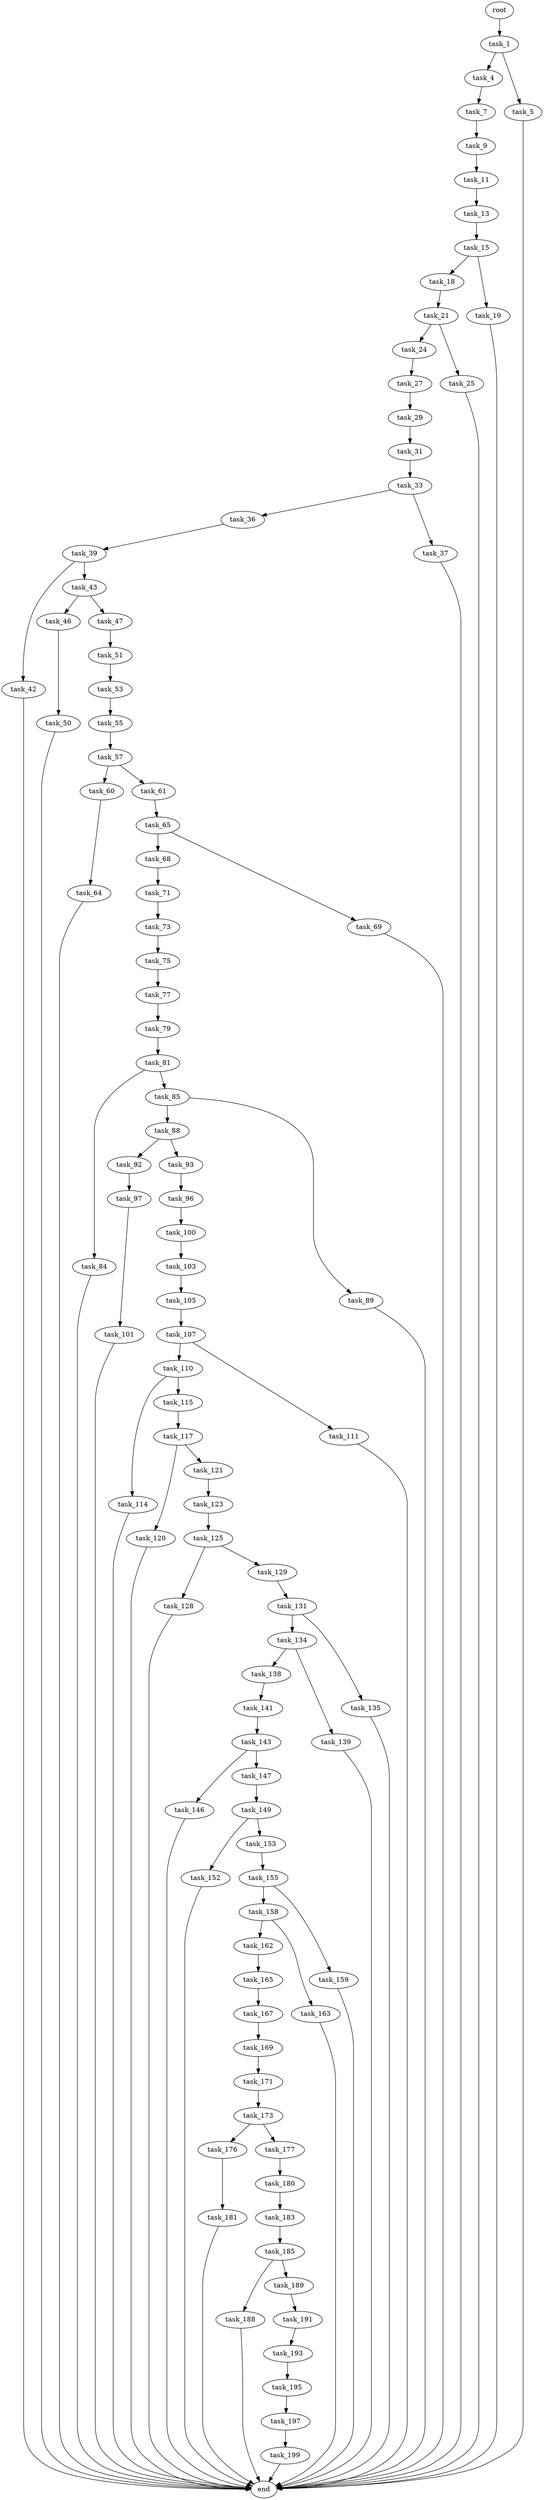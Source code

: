 digraph G {
  root [size="0.000000"];
  task_1 [size="549755813888.000000"];
  task_4 [size="231928233984.000000"];
  task_5 [size="549755813888.000000"];
  task_7 [size="5190411242.000000"];
  end [size="0.000000"];
  task_9 [size="782757789696.000000"];
  task_11 [size="231928233984.000000"];
  task_13 [size="782757789696.000000"];
  task_15 [size="68719476736.000000"];
  task_18 [size="28628669479.000000"];
  task_19 [size="1021472550601.000000"];
  task_21 [size="31457004338.000000"];
  task_24 [size="1073741824000.000000"];
  task_25 [size="368293445632.000000"];
  task_27 [size="1118172726.000000"];
  task_29 [size="180709123452.000000"];
  task_31 [size="368293445632.000000"];
  task_33 [size="406108712.000000"];
  task_36 [size="68719476736.000000"];
  task_37 [size="5387070141.000000"];
  task_39 [size="88141164592.000000"];
  task_42 [size="223680906520.000000"];
  task_43 [size="549755813888.000000"];
  task_46 [size="42634473867.000000"];
  task_47 [size="190131411850.000000"];
  task_50 [size="307994172925.000000"];
  task_51 [size="549755813888.000000"];
  task_53 [size="4184542910.000000"];
  task_55 [size="1121186101734.000000"];
  task_57 [size="68719476736.000000"];
  task_60 [size="368293445632.000000"];
  task_61 [size="165677987688.000000"];
  task_64 [size="5763220222.000000"];
  task_65 [size="368293445632.000000"];
  task_68 [size="169245828128.000000"];
  task_69 [size="28721408697.000000"];
  task_71 [size="12012407142.000000"];
  task_73 [size="1233996791575.000000"];
  task_75 [size="1060146576270.000000"];
  task_77 [size="71930434390.000000"];
  task_79 [size="16336766543.000000"];
  task_81 [size="740311409623.000000"];
  task_84 [size="68719476736.000000"];
  task_85 [size="120831884004.000000"];
  task_88 [size="4876482211.000000"];
  task_89 [size="4250444834.000000"];
  task_92 [size="3500112494.000000"];
  task_93 [size="215941809202.000000"];
  task_97 [size="130125416890.000000"];
  task_96 [size="1142496097798.000000"];
  task_100 [size="16821922726.000000"];
  task_101 [size="682071013760.000000"];
  task_103 [size="22564405644.000000"];
  task_105 [size="1073741824000.000000"];
  task_107 [size="134217728000.000000"];
  task_110 [size="68719476736.000000"];
  task_111 [size="15296010237.000000"];
  task_114 [size="132662890100.000000"];
  task_115 [size="412633233784.000000"];
  task_117 [size="17625451546.000000"];
  task_120 [size="1059472618291.000000"];
  task_121 [size="461337499272.000000"];
  task_123 [size="2584187667.000000"];
  task_125 [size="45951333900.000000"];
  task_128 [size="158462100744.000000"];
  task_129 [size="32211533206.000000"];
  task_131 [size="6681277019.000000"];
  task_134 [size="2238862802.000000"];
  task_135 [size="549285790601.000000"];
  task_138 [size="231928233984.000000"];
  task_139 [size="207723926378.000000"];
  task_141 [size="241220077356.000000"];
  task_143 [size="28991029248.000000"];
  task_146 [size="68719476736.000000"];
  task_147 [size="1159530823351.000000"];
  task_149 [size="1276141798.000000"];
  task_152 [size="508407908840.000000"];
  task_153 [size="20017177016.000000"];
  task_155 [size="306099838116.000000"];
  task_158 [size="397367543483.000000"];
  task_159 [size="12736042328.000000"];
  task_162 [size="8898131374.000000"];
  task_163 [size="415656057566.000000"];
  task_165 [size="3070867167.000000"];
  task_167 [size="12866896215.000000"];
  task_169 [size="846489620115.000000"];
  task_171 [size="47081112984.000000"];
  task_173 [size="28529541996.000000"];
  task_176 [size="196671102036.000000"];
  task_177 [size="16686943852.000000"];
  task_181 [size="782757789696.000000"];
  task_180 [size="293581540776.000000"];
  task_183 [size="549755813888.000000"];
  task_185 [size="68719476736.000000"];
  task_188 [size="10565313014.000000"];
  task_189 [size="8026780511.000000"];
  task_191 [size="134217728000.000000"];
  task_193 [size="134217728000.000000"];
  task_195 [size="35563326166.000000"];
  task_197 [size="368293445632.000000"];
  task_199 [size="28991029248.000000"];

  root -> task_1 [size="1.000000"];
  task_1 -> task_4 [size="536870912.000000"];
  task_1 -> task_5 [size="536870912.000000"];
  task_4 -> task_7 [size="301989888.000000"];
  task_5 -> end [size="1.000000"];
  task_7 -> task_9 [size="411041792.000000"];
  task_9 -> task_11 [size="679477248.000000"];
  task_11 -> task_13 [size="301989888.000000"];
  task_13 -> task_15 [size="679477248.000000"];
  task_15 -> task_18 [size="134217728.000000"];
  task_15 -> task_19 [size="134217728.000000"];
  task_18 -> task_21 [size="33554432.000000"];
  task_19 -> end [size="1.000000"];
  task_21 -> task_24 [size="536870912.000000"];
  task_21 -> task_25 [size="536870912.000000"];
  task_24 -> task_27 [size="838860800.000000"];
  task_25 -> end [size="1.000000"];
  task_27 -> task_29 [size="33554432.000000"];
  task_29 -> task_31 [size="679477248.000000"];
  task_31 -> task_33 [size="411041792.000000"];
  task_33 -> task_36 [size="33554432.000000"];
  task_33 -> task_37 [size="33554432.000000"];
  task_36 -> task_39 [size="134217728.000000"];
  task_37 -> end [size="1.000000"];
  task_39 -> task_42 [size="75497472.000000"];
  task_39 -> task_43 [size="75497472.000000"];
  task_42 -> end [size="1.000000"];
  task_43 -> task_46 [size="536870912.000000"];
  task_43 -> task_47 [size="536870912.000000"];
  task_46 -> task_50 [size="679477248.000000"];
  task_47 -> task_51 [size="209715200.000000"];
  task_50 -> end [size="1.000000"];
  task_51 -> task_53 [size="536870912.000000"];
  task_53 -> task_55 [size="301989888.000000"];
  task_55 -> task_57 [size="679477248.000000"];
  task_57 -> task_60 [size="134217728.000000"];
  task_57 -> task_61 [size="134217728.000000"];
  task_60 -> task_64 [size="411041792.000000"];
  task_61 -> task_65 [size="134217728.000000"];
  task_64 -> end [size="1.000000"];
  task_65 -> task_68 [size="411041792.000000"];
  task_65 -> task_69 [size="411041792.000000"];
  task_68 -> task_71 [size="536870912.000000"];
  task_69 -> end [size="1.000000"];
  task_71 -> task_73 [size="411041792.000000"];
  task_73 -> task_75 [size="838860800.000000"];
  task_75 -> task_77 [size="679477248.000000"];
  task_77 -> task_79 [size="75497472.000000"];
  task_79 -> task_81 [size="411041792.000000"];
  task_81 -> task_84 [size="679477248.000000"];
  task_81 -> task_85 [size="679477248.000000"];
  task_84 -> end [size="1.000000"];
  task_85 -> task_88 [size="536870912.000000"];
  task_85 -> task_89 [size="536870912.000000"];
  task_88 -> task_92 [size="209715200.000000"];
  task_88 -> task_93 [size="209715200.000000"];
  task_89 -> end [size="1.000000"];
  task_92 -> task_97 [size="209715200.000000"];
  task_93 -> task_96 [size="679477248.000000"];
  task_97 -> task_101 [size="209715200.000000"];
  task_96 -> task_100 [size="679477248.000000"];
  task_100 -> task_103 [size="75497472.000000"];
  task_101 -> end [size="1.000000"];
  task_103 -> task_105 [size="411041792.000000"];
  task_105 -> task_107 [size="838860800.000000"];
  task_107 -> task_110 [size="209715200.000000"];
  task_107 -> task_111 [size="209715200.000000"];
  task_110 -> task_114 [size="134217728.000000"];
  task_110 -> task_115 [size="134217728.000000"];
  task_111 -> end [size="1.000000"];
  task_114 -> end [size="1.000000"];
  task_115 -> task_117 [size="679477248.000000"];
  task_117 -> task_120 [size="301989888.000000"];
  task_117 -> task_121 [size="301989888.000000"];
  task_120 -> end [size="1.000000"];
  task_121 -> task_123 [size="536870912.000000"];
  task_123 -> task_125 [size="75497472.000000"];
  task_125 -> task_128 [size="134217728.000000"];
  task_125 -> task_129 [size="134217728.000000"];
  task_128 -> end [size="1.000000"];
  task_129 -> task_131 [size="838860800.000000"];
  task_131 -> task_134 [size="209715200.000000"];
  task_131 -> task_135 [size="209715200.000000"];
  task_134 -> task_138 [size="75497472.000000"];
  task_134 -> task_139 [size="75497472.000000"];
  task_135 -> end [size="1.000000"];
  task_138 -> task_141 [size="301989888.000000"];
  task_139 -> end [size="1.000000"];
  task_141 -> task_143 [size="411041792.000000"];
  task_143 -> task_146 [size="75497472.000000"];
  task_143 -> task_147 [size="75497472.000000"];
  task_146 -> end [size="1.000000"];
  task_147 -> task_149 [size="838860800.000000"];
  task_149 -> task_152 [size="134217728.000000"];
  task_149 -> task_153 [size="134217728.000000"];
  task_152 -> end [size="1.000000"];
  task_153 -> task_155 [size="411041792.000000"];
  task_155 -> task_158 [size="209715200.000000"];
  task_155 -> task_159 [size="209715200.000000"];
  task_158 -> task_162 [size="411041792.000000"];
  task_158 -> task_163 [size="411041792.000000"];
  task_159 -> end [size="1.000000"];
  task_162 -> task_165 [size="301989888.000000"];
  task_163 -> end [size="1.000000"];
  task_165 -> task_167 [size="209715200.000000"];
  task_167 -> task_169 [size="209715200.000000"];
  task_169 -> task_171 [size="679477248.000000"];
  task_171 -> task_173 [size="134217728.000000"];
  task_173 -> task_176 [size="536870912.000000"];
  task_173 -> task_177 [size="536870912.000000"];
  task_176 -> task_181 [size="134217728.000000"];
  task_177 -> task_180 [size="679477248.000000"];
  task_181 -> end [size="1.000000"];
  task_180 -> task_183 [size="838860800.000000"];
  task_183 -> task_185 [size="536870912.000000"];
  task_185 -> task_188 [size="134217728.000000"];
  task_185 -> task_189 [size="134217728.000000"];
  task_188 -> end [size="1.000000"];
  task_189 -> task_191 [size="134217728.000000"];
  task_191 -> task_193 [size="209715200.000000"];
  task_193 -> task_195 [size="209715200.000000"];
  task_195 -> task_197 [size="838860800.000000"];
  task_197 -> task_199 [size="411041792.000000"];
  task_199 -> end [size="1.000000"];
}

